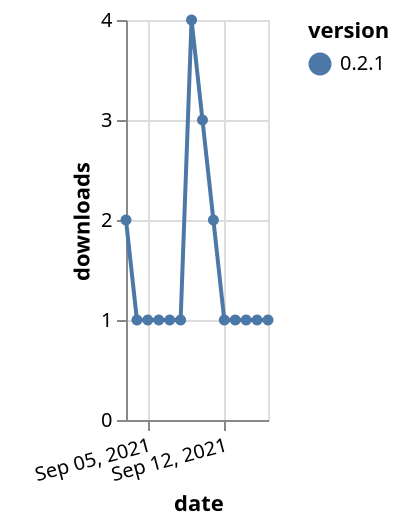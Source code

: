 {"$schema": "https://vega.github.io/schema/vega-lite/v5.json", "description": "A simple bar chart with embedded data.", "data": {"values": [{"date": "2021-09-03", "total": 668, "delta": 2, "version": "0.2.1"}, {"date": "2021-09-04", "total": 669, "delta": 1, "version": "0.2.1"}, {"date": "2021-09-05", "total": 670, "delta": 1, "version": "0.2.1"}, {"date": "2021-09-06", "total": 671, "delta": 1, "version": "0.2.1"}, {"date": "2021-09-07", "total": 672, "delta": 1, "version": "0.2.1"}, {"date": "2021-09-08", "total": 673, "delta": 1, "version": "0.2.1"}, {"date": "2021-09-09", "total": 677, "delta": 4, "version": "0.2.1"}, {"date": "2021-09-10", "total": 680, "delta": 3, "version": "0.2.1"}, {"date": "2021-09-11", "total": 682, "delta": 2, "version": "0.2.1"}, {"date": "2021-09-12", "total": 683, "delta": 1, "version": "0.2.1"}, {"date": "2021-09-13", "total": 684, "delta": 1, "version": "0.2.1"}, {"date": "2021-09-14", "total": 685, "delta": 1, "version": "0.2.1"}, {"date": "2021-09-15", "total": 686, "delta": 1, "version": "0.2.1"}, {"date": "2021-09-16", "total": 687, "delta": 1, "version": "0.2.1"}]}, "width": "container", "mark": {"type": "line", "point": {"filled": true}}, "encoding": {"x": {"field": "date", "type": "temporal", "timeUnit": "yearmonthdate", "title": "date", "axis": {"labelAngle": -15}}, "y": {"field": "delta", "type": "quantitative", "title": "downloads"}, "color": {"field": "version", "type": "nominal"}, "tooltip": {"field": "delta"}}}